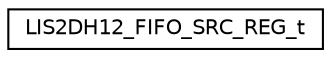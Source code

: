 digraph "Graphical Class Hierarchy"
{
 // LATEX_PDF_SIZE
  edge [fontname="Helvetica",fontsize="10",labelfontname="Helvetica",labelfontsize="10"];
  node [fontname="Helvetica",fontsize="10",shape=record];
  rankdir="LR";
  Node0 [label="LIS2DH12_FIFO_SRC_REG_t",height=0.2,width=0.4,color="black", fillcolor="white", style="filled",URL="$unionLIS2DH12__FIFO__SRC__REG__t.html",tooltip="FIFO_SRC_REG definitions."];
}
